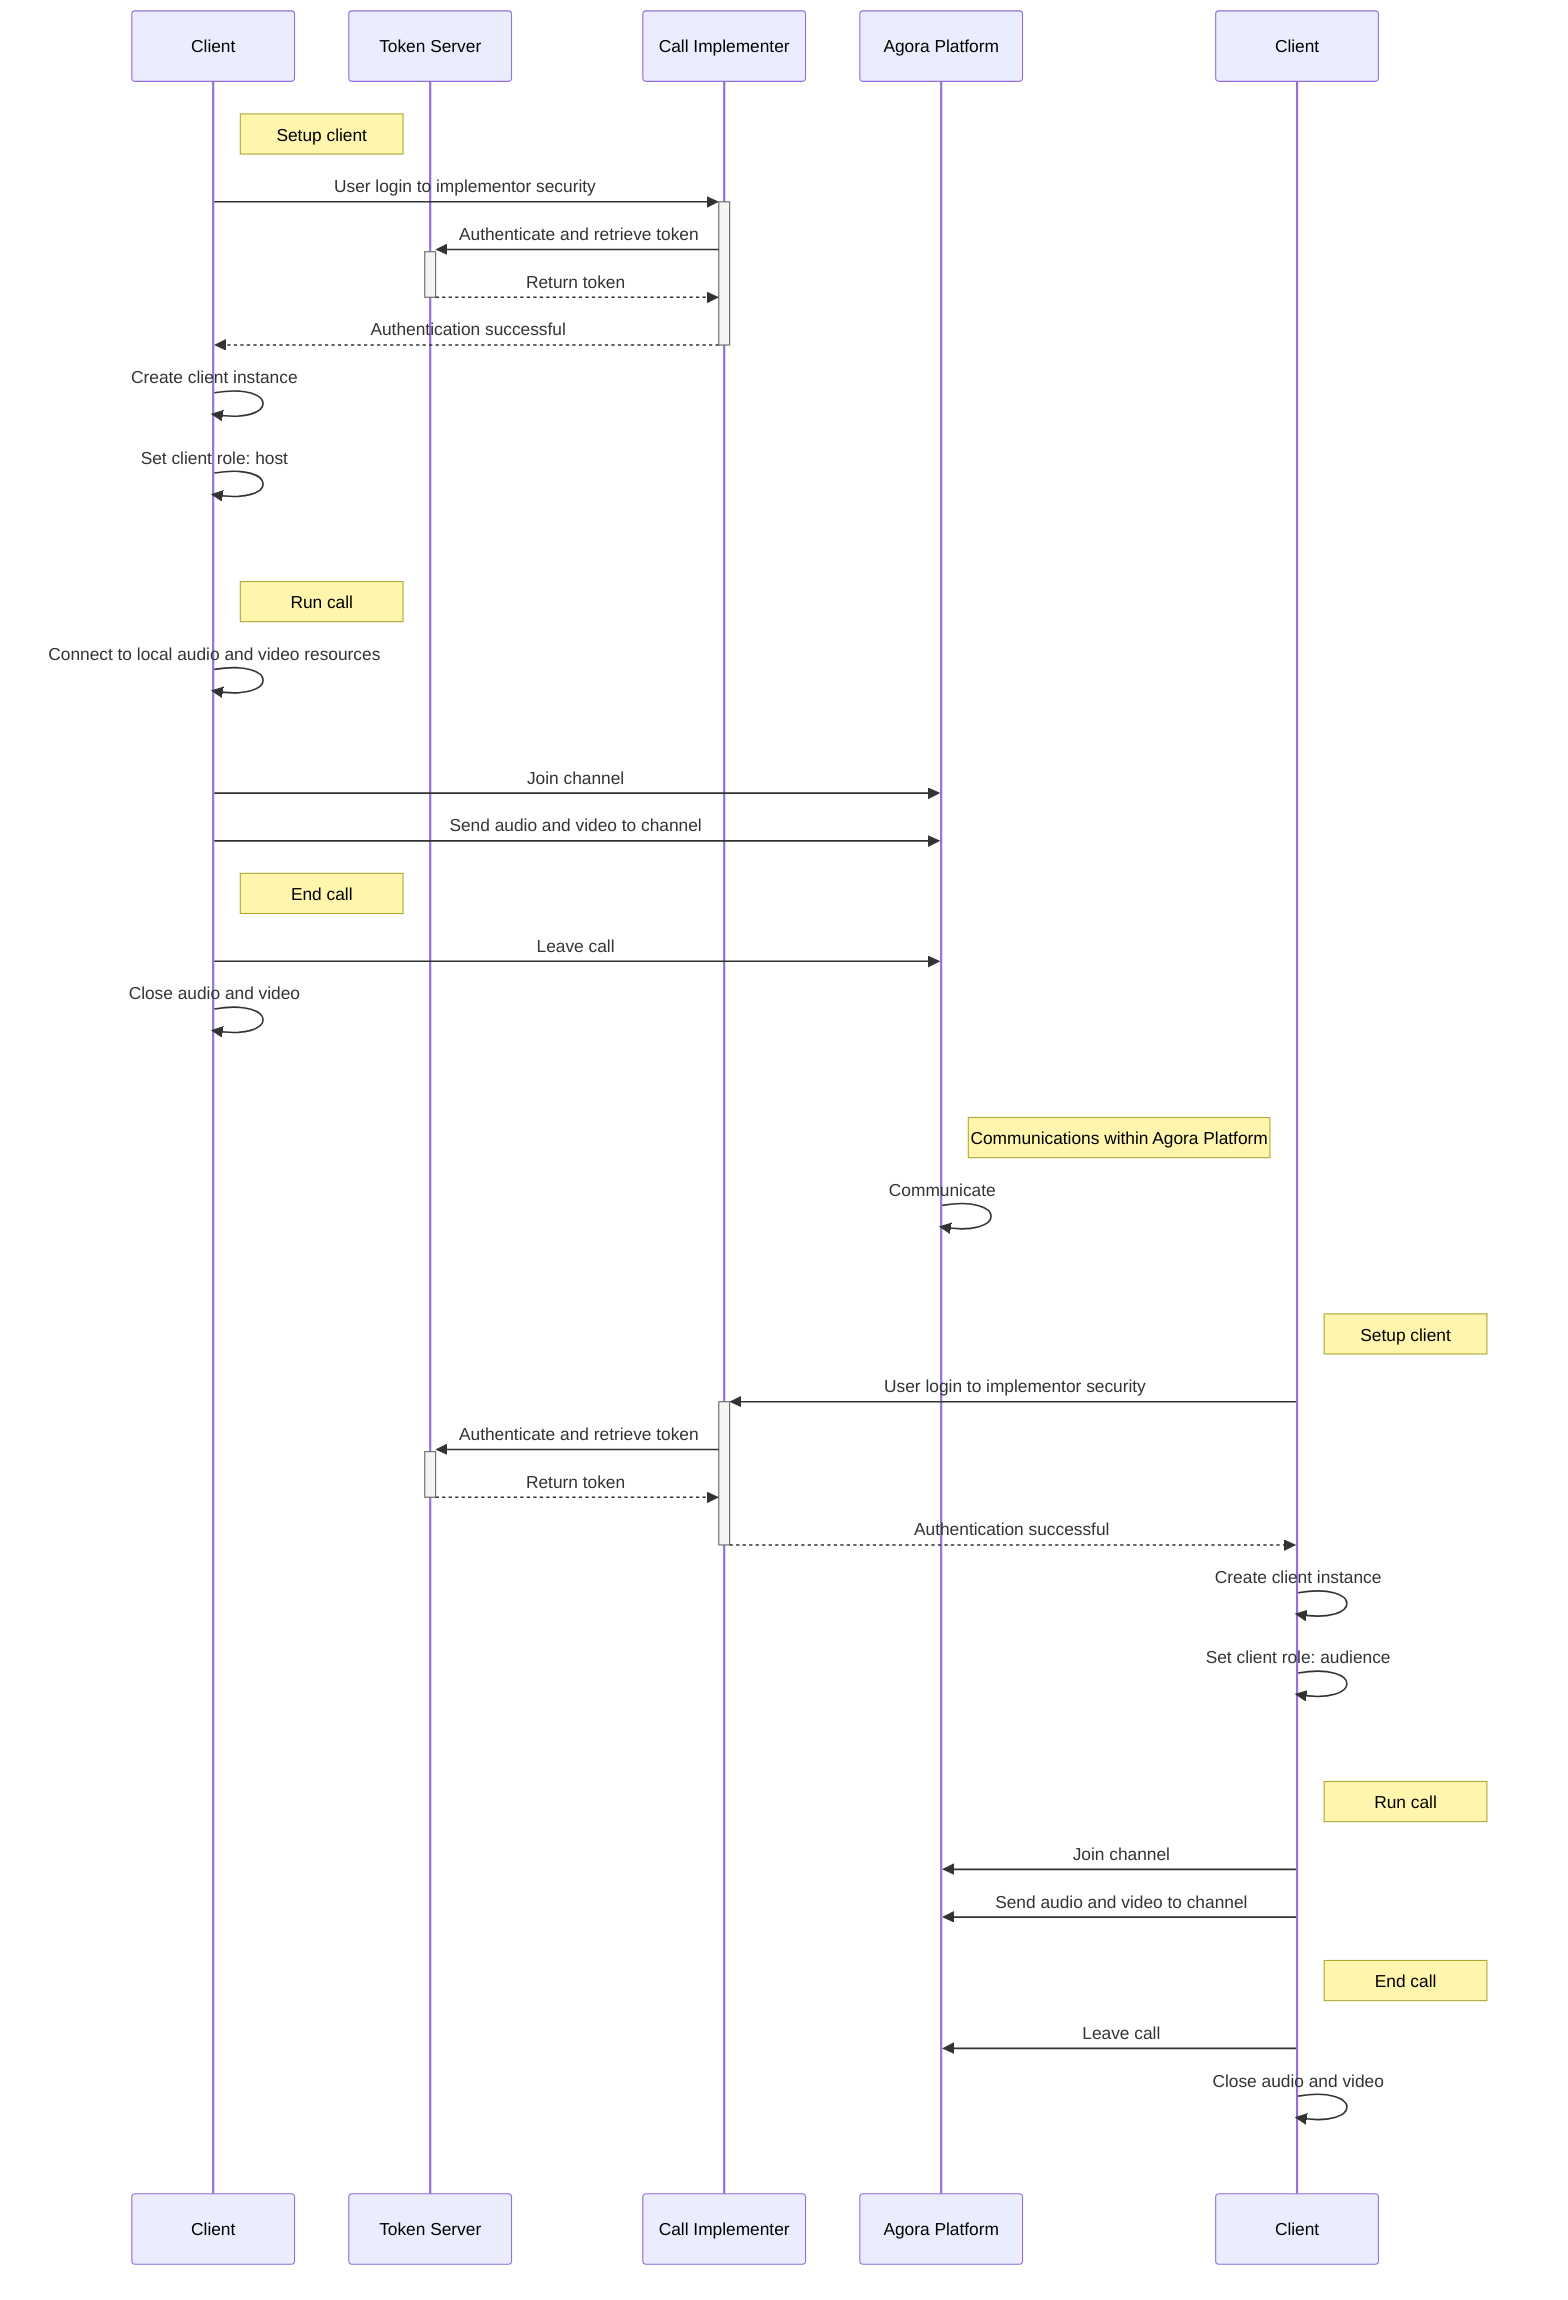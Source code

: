 sequenceDiagram
    participant Client1 as Client
    participant Token_Server as Token Server
    participant Call_Implementer as Call Implementer
    participant Agora_Platform as Agora Platform
    participant Client2 as Client

    rect rgb(255, 255, 255)
        note right of Client1: Setup client
        Client1->>+Call_Implementer: User login to implementor security
        Call_Implementer->>+Token_Server: Authenticate and retrieve token
        Token_Server-->>-Call_Implementer: Return token
        Call_Implementer-->>-Client1: Authentication successful

        Client1->>Client1: Create client instance
        Client1->>Client1: Set client role: host
    end

    rect rgb(255, 255, 255)
        note right of Client1: Run call
        Client1->>Client1: Connect to local audio and video resources
    end

    Client1->>Agora_Platform: Join channel
    Client1->>Agora_Platform: Send audio and video to channel
    
    rect rgb(255, 255, 255)
        note right of Client1: End call
        Client1->>Agora_Platform: Leave call
        Client1->>Client1: Close audio and video
    end

    rect rgb(255, 255, 255)
        note right of Agora_Platform: Communications within Agora Platform
        Agora_Platform->>Agora_Platform: Communicate
    end

    rect rgb(255, 255, 255)
        note right of Client2: Setup client
        Client2->>+Call_Implementer: User login to implementor security
        Call_Implementer->>+Token_Server: Authenticate and retrieve token
        Token_Server-->>-Call_Implementer: Return token
        Call_Implementer-->>-Client2: Authentication successful

        Client2->>Client2: Create client instance
        Client2->>Client2: Set client role: audience
    end

    rect rgb(255, 255, 255)
        note right of Client2: Run call
        Client2->>Agora_Platform: Join channel
        Client2->>Agora_Platform: Send audio and video to channel
    end

    rect rgb(255, 255, 255)
        note right of Client2: End call
        Client2->>Agora_Platform: Leave call
        Client2->>Client2: Close audio and video
    end